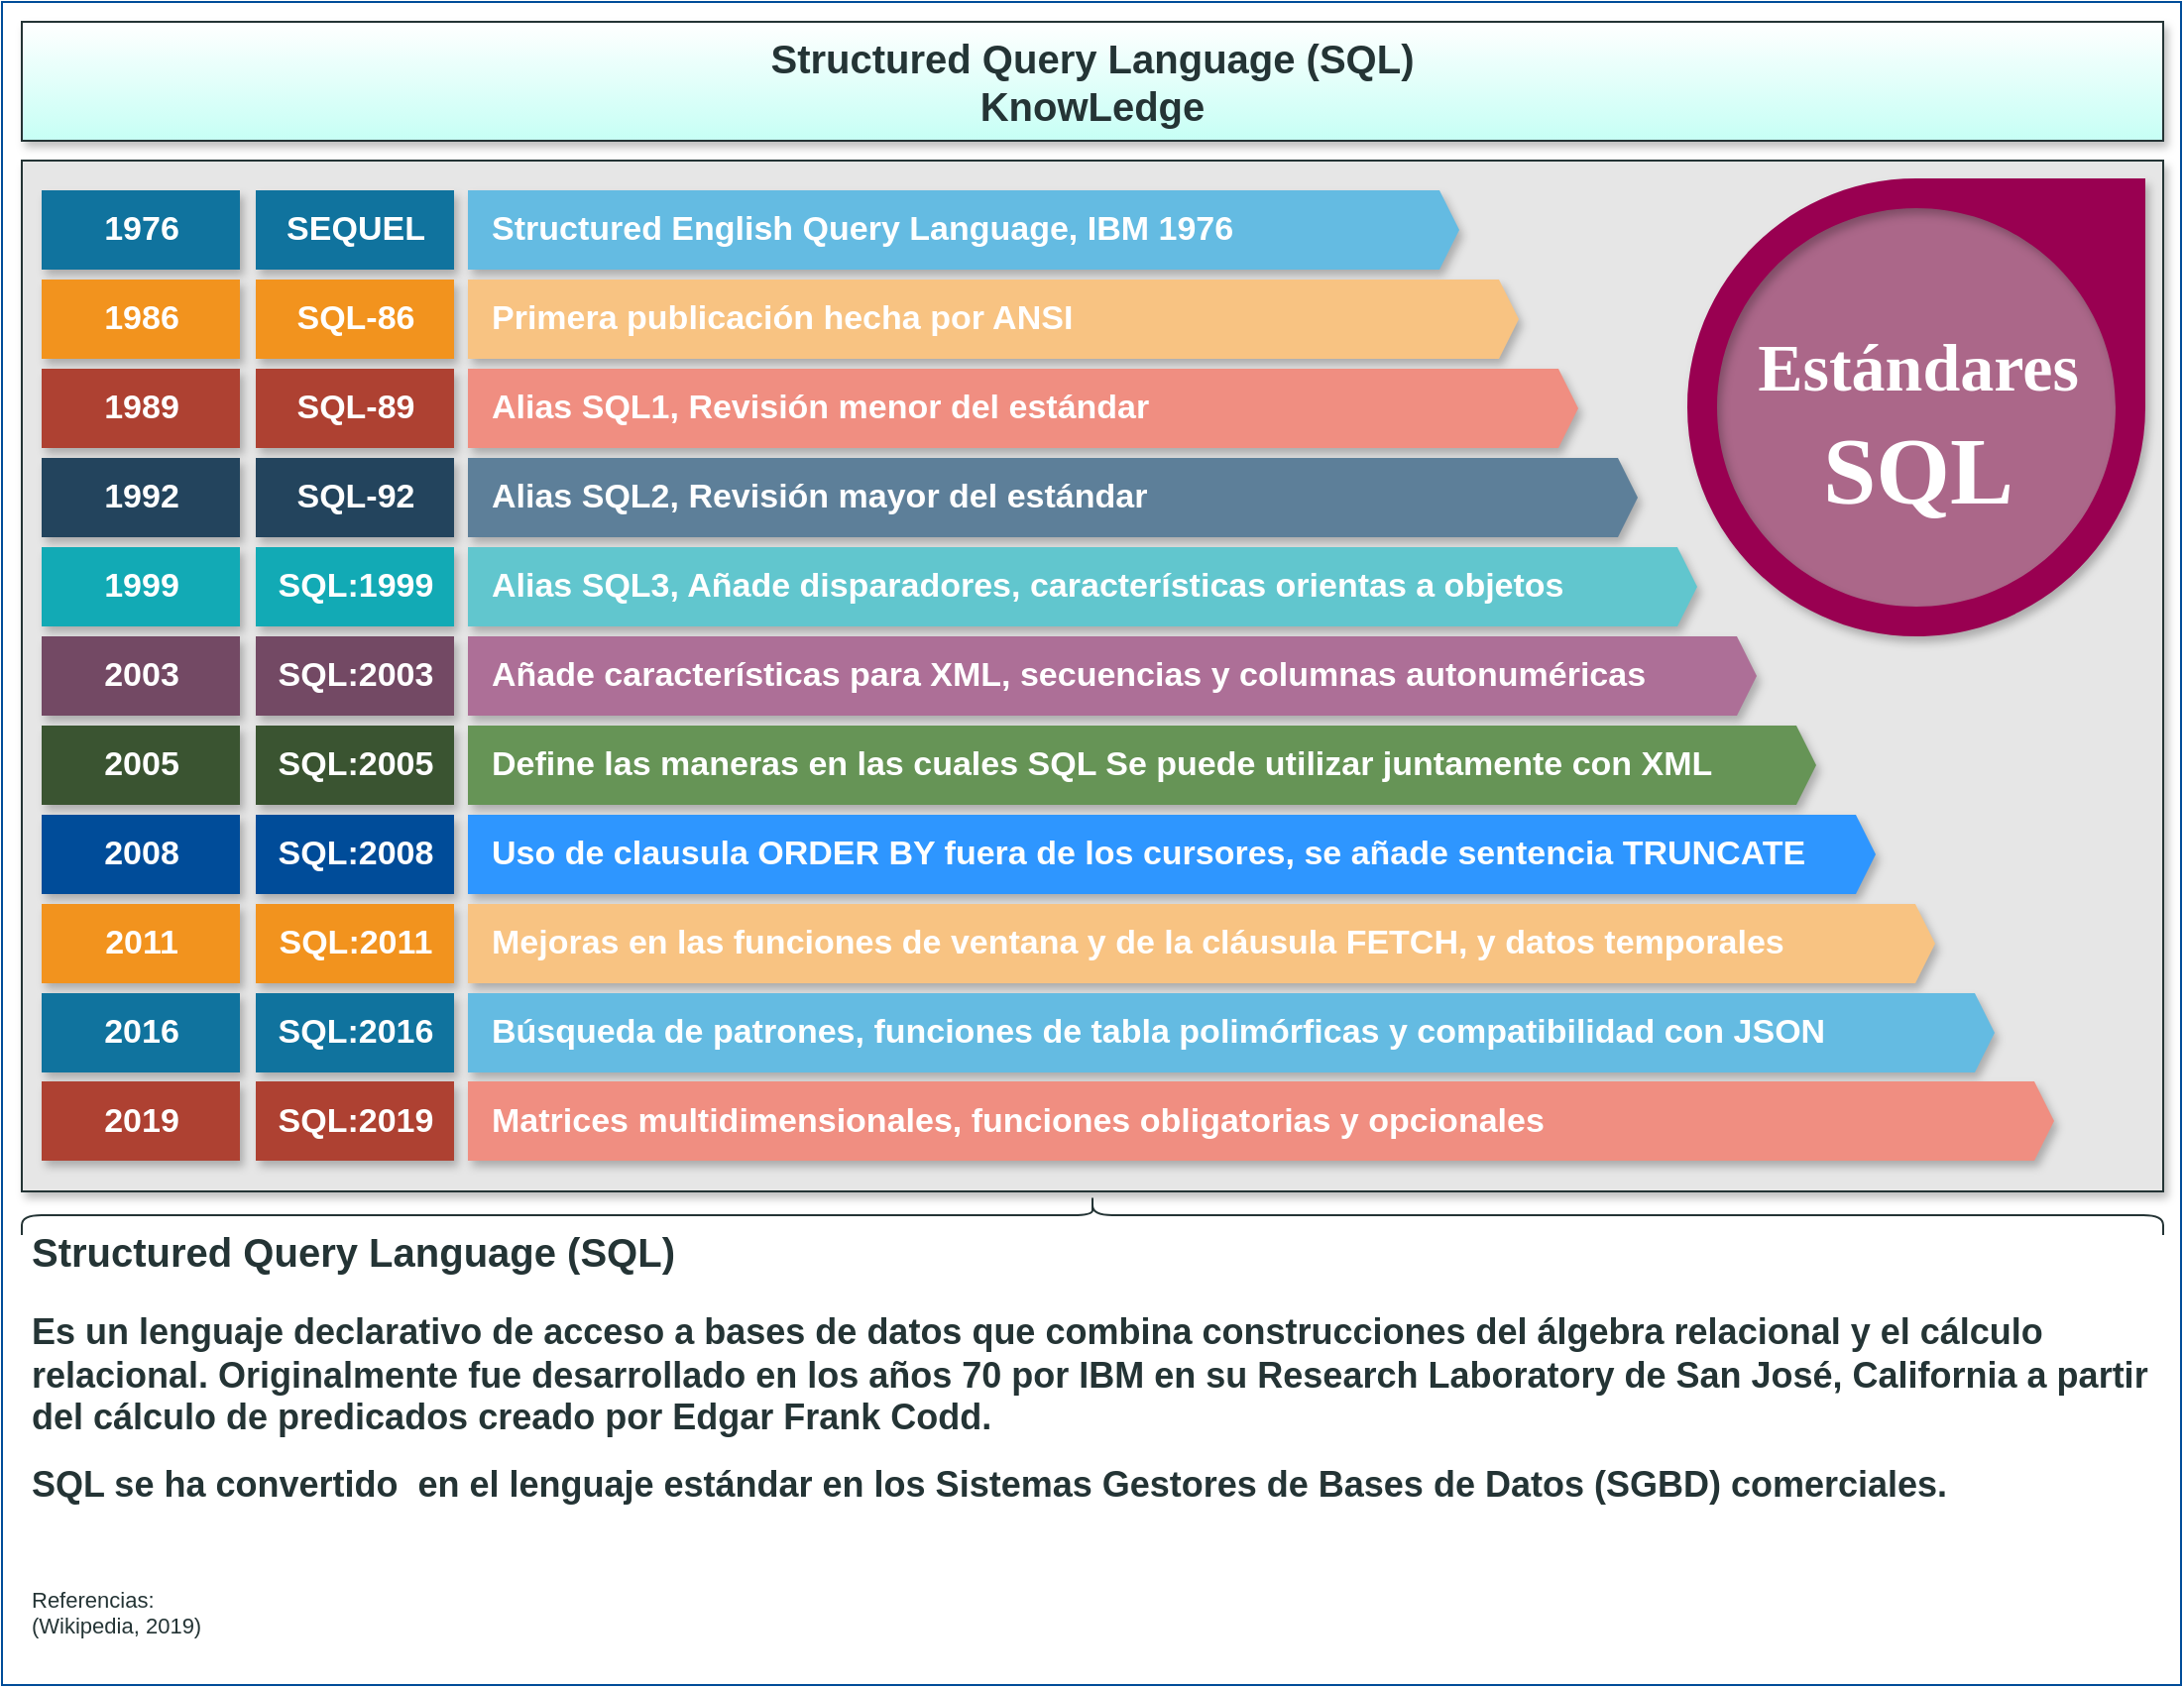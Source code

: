 <mxfile version="12.2.9" type="device" pages="1"><diagram id="uqUdTrJfNBGs61y0IZks" name="Página-2"><mxGraphModel dx="1422" dy="780" grid="1" gridSize="10" guides="1" tooltips="1" connect="1" arrows="1" fold="1" page="1" pageScale="1" pageWidth="1100" pageHeight="850" math="0" shadow="0"><root><mxCell id="0"/><mxCell id="1" parent="0"/><mxCell id="J2irtbzUYVXsajdCg3Qa-5" value="" style="rounded=0;whiteSpace=wrap;html=1;strokeColor=#004C99;fillColor=#ffffff;" parent="1" vertex="1"><mxGeometry width="1099" height="849" as="geometry"/></mxCell><mxCell id="J2irtbzUYVXsajdCg3Qa-2" value="" style="rounded=0;whiteSpace=wrap;html=1;fillColor=#E6E6E6;strokeColor=#243435;align=left;shadow=1;" parent="1" vertex="1"><mxGeometry x="10" y="80" width="1080" height="520" as="geometry"/></mxCell><mxCell id="DFli9VtKAj1G2f2uh9He-74" value="" style="ellipse;whiteSpace=wrap;html=1;aspect=fixed;shadow=1;strokeColor=#734964;fillColor=#AB6789;gradientColor=none;fontFamily=Tahoma;fontSize=20;fontColor=#FFFFFF;align=center;" parent="1" vertex="1"><mxGeometry x="855" y="96" width="213" height="213" as="geometry"/></mxCell><mxCell id="TUErEnzMYkRGm8uFo8WI-1" value="&lt;font&gt;Structured Query Language (SQL)&lt;br&gt;KnowLedge&lt;br&gt;&lt;/font&gt;" style="rounded=0;whiteSpace=wrap;html=1;fillColor=#FFFFFF;strokeColor=#243435;fontStyle=1;fontSize=20;gradientColor=#C6FFF5;gradientDirection=south;shadow=1;fontColor=#243435;" parent="1" vertex="1"><mxGeometry x="10" y="10" width="1080" height="60" as="geometry"/></mxCell><mxCell id="DFli9VtKAj1G2f2uh9He-35" value="1976" style="html=1;fillColor=#10739E;strokeColor=none;shadow=1;fontSize=17;fontColor=#FFFFFF;align=center;fontStyle=1;rounded=0;" parent="1" vertex="1"><mxGeometry x="20" y="95" width="100" height="40" as="geometry"/></mxCell><mxCell id="DFli9VtKAj1G2f2uh9He-36" value="Structured English Query Language, IBM 1976" style="shape=mxgraph.infographic.ribbonSimple;notch1=0;notch2=10;notch=0;html=1;fillColor=#64BBE2;strokeColor=none;shadow=1;fontSize=17;fontColor=#FFFFFF;align=left;spacingLeft=10;fontStyle=1;" parent="1" vertex="1"><mxGeometry x="235" y="95" width="500" height="40" as="geometry"/></mxCell><mxCell id="DFli9VtKAj1G2f2uh9He-37" value="1986" style="html=1;fillColor=#F2931E;strokeColor=none;shadow=1;fontSize=17;fontColor=#FFFFFF;align=center;fontStyle=1;rounded=0;" parent="1" vertex="1"><mxGeometry x="20" y="140" width="100" height="40" as="geometry"/></mxCell><mxCell id="DFli9VtKAj1G2f2uh9He-38" value="Primera publicación hecha por ANSI" style="shape=mxgraph.infographic.ribbonSimple;notch1=0;notch2=10;notch=0;html=1;fillColor=#F8C382;strokeColor=none;shadow=1;fontSize=17;fontColor=#FFFFFF;align=left;spacingLeft=10;fontStyle=1;" parent="1" vertex="1"><mxGeometry x="235" y="140" width="530" height="40" as="geometry"/></mxCell><mxCell id="DFli9VtKAj1G2f2uh9He-39" value="1989" style="html=1;fillColor=#AE4132;strokeColor=none;shadow=1;fontSize=17;fontColor=#FFFFFF;align=center;fontStyle=1;rounded=0;" parent="1" vertex="1"><mxGeometry x="20" y="185" width="100" height="40" as="geometry"/></mxCell><mxCell id="DFli9VtKAj1G2f2uh9He-40" value="Alias SQL1, Revisión menor del estándar" style="shape=mxgraph.infographic.ribbonSimple;notch1=0;notch2=10;notch=0;html=1;fillColor=#F08E81;strokeColor=none;shadow=1;fontSize=17;fontColor=#FFFFFF;align=left;spacingLeft=10;fontStyle=1;" parent="1" vertex="1"><mxGeometry x="235" y="185" width="560" height="40" as="geometry"/></mxCell><mxCell id="DFli9VtKAj1G2f2uh9He-41" value="1992" style="html=1;fillColor=#23445D;strokeColor=none;shadow=1;fontSize=17;fontColor=#FFFFFF;align=center;fontStyle=1;rounded=0;" parent="1" vertex="1"><mxGeometry x="20" y="230" width="100" height="40" as="geometry"/></mxCell><mxCell id="DFli9VtKAj1G2f2uh9He-42" value="Alias SQL2, Revisión mayor del estándar" style="shape=mxgraph.infographic.ribbonSimple;notch1=0;notch2=10;notch=0;html=1;fillColor=#5D7F99;strokeColor=none;shadow=1;fontSize=17;fontColor=#FFFFFF;align=left;spacingLeft=10;fontStyle=1;" parent="1" vertex="1"><mxGeometry x="235" y="230" width="590" height="40" as="geometry"/></mxCell><mxCell id="DFli9VtKAj1G2f2uh9He-43" value="1999" style="html=1;fillColor=#12AAB5;strokeColor=none;shadow=1;fontSize=17;fontColor=#FFFFFF;align=center;fontStyle=1;rounded=0;" parent="1" vertex="1"><mxGeometry x="20" y="275" width="100" height="40" as="geometry"/></mxCell><mxCell id="DFli9VtKAj1G2f2uh9He-44" value="Alias SQL3, Añade disparadores, características orientas a objetos" style="shape=mxgraph.infographic.ribbonSimple;notch1=0;notch2=10;notch=0;html=1;fillColor=#61C6CE;strokeColor=none;shadow=1;fontSize=17;fontColor=#FFFFFF;align=left;spacingLeft=10;fontStyle=1;" parent="1" vertex="1"><mxGeometry x="235" y="275" width="620" height="40" as="geometry"/></mxCell><mxCell id="DFli9VtKAj1G2f2uh9He-45" value="2003" style="html=1;fillColor=#734964;strokeColor=none;shadow=1;fontSize=17;align=center;fontStyle=1;rounded=0;gradientColor=none;fontColor=#FFFFFF;" parent="1" vertex="1"><mxGeometry x="20" y="320" width="100" height="40" as="geometry"/></mxCell><mxCell id="DFli9VtKAj1G2f2uh9He-46" value="Añade características para XML, secuencias y columnas autonuméricas " style="shape=mxgraph.infographic.ribbonSimple;notch1=0;notch2=10;notch=0;html=1;fillColor=#AD6F97;strokeColor=none;shadow=1;fontSize=17;fontColor=#FFFFFF;align=left;fontStyle=1;rounded=0;gradientColor=none;spacingLeft=10;" parent="1" vertex="1"><mxGeometry x="235" y="320" width="650" height="40" as="geometry"/></mxCell><mxCell id="DFli9VtKAj1G2f2uh9He-47" value="2005" style="html=1;fillColor=#3A5431;strokeColor=none;shadow=1;fontSize=17;fontColor=#ffffff;align=center;fontStyle=1;rounded=0;" parent="1" vertex="1"><mxGeometry x="20" y="365" width="100" height="40" as="geometry"/></mxCell><mxCell id="DFli9VtKAj1G2f2uh9He-48" value="Define las maneras en las cuales SQL Se puede utilizar juntamente con XML" style="shape=mxgraph.infographic.ribbonSimple;notch1=0;notch2=10;notch=0;html=1;fillColor=#669456;strokeColor=none;shadow=1;fontSize=17;fontColor=#ffffff;align=left;fontStyle=1;rounded=0;spacingLeft=10;" parent="1" vertex="1"><mxGeometry x="235" y="365" width="680" height="40" as="geometry"/></mxCell><mxCell id="DFli9VtKAj1G2f2uh9He-49" value="2008" style="html=1;fillColor=#004C99;strokeColor=none;shadow=1;fontSize=17;fontColor=#FFFFFF;align=center;fontStyle=1;rounded=0;" parent="1" vertex="1"><mxGeometry x="20" y="410" width="100" height="40" as="geometry"/></mxCell><mxCell id="DFli9VtKAj1G2f2uh9He-50" value="Uso de clausula ORDER BY fuera de los cursores, se añade sentencia TRUNCATE" style="shape=mxgraph.infographic.ribbonSimple;notch1=0;notch2=10;notch=0;html=1;fillColor=#2E96FF;strokeColor=none;shadow=1;fontSize=17;fontColor=#FFFFFF;align=left;fontStyle=1;rounded=0;spacingLeft=10;" parent="1" vertex="1"><mxGeometry x="235" y="410" width="710" height="40" as="geometry"/></mxCell><mxCell id="DFli9VtKAj1G2f2uh9He-51" value="2011" style="html=1;fillColor=#F2931E;strokeColor=none;shadow=1;fontSize=17;fontColor=#FFFFFF;align=center;fontStyle=1;rounded=0;" parent="1" vertex="1"><mxGeometry x="20" y="455" width="100" height="40" as="geometry"/></mxCell><mxCell id="DFli9VtKAj1G2f2uh9He-52" value="Mejoras en las funciones de ventana y de la cláusula FETCH, y datos temporales" style="shape=mxgraph.infographic.ribbonSimple;notch1=0;notch2=10;notch=0;html=1;fillColor=#F8C382;strokeColor=none;shadow=1;fontSize=17;fontColor=#FFFFFF;align=left;spacingLeft=10;fontStyle=1;" parent="1" vertex="1"><mxGeometry x="235" y="455" width="740" height="40" as="geometry"/></mxCell><mxCell id="DFli9VtKAj1G2f2uh9He-53" value="2016" style="html=1;fillColor=#10739E;strokeColor=none;shadow=1;fontSize=17;fontColor=#FFFFFF;align=center;fontStyle=1;rounded=0;" parent="1" vertex="1"><mxGeometry x="20" y="500" width="100" height="40" as="geometry"/></mxCell><mxCell id="DFli9VtKAj1G2f2uh9He-54" value="Búsqueda de patrones, funciones de tabla polimórficas y compatibilidad con JSON" style="shape=mxgraph.infographic.ribbonSimple;notch1=0;notch2=10;notch=0;html=1;fillColor=#64BBE2;strokeColor=none;shadow=1;fontSize=17;fontColor=#FFFFFF;align=left;spacingLeft=10;fontStyle=1;" parent="1" vertex="1"><mxGeometry x="235" y="500" width="770" height="40" as="geometry"/></mxCell><mxCell id="DFli9VtKAj1G2f2uh9He-55" value="SEQUEL" style="html=1;fillColor=#10739E;strokeColor=none;shadow=1;fontSize=17;fontColor=#FFFFFF;align=center;fontStyle=1;rounded=0;" parent="1" vertex="1"><mxGeometry x="128" y="95" width="100" height="40" as="geometry"/></mxCell><mxCell id="DFli9VtKAj1G2f2uh9He-56" value="SQL-86" style="html=1;fillColor=#F2931E;strokeColor=none;shadow=1;fontSize=17;fontColor=#FFFFFF;align=center;fontStyle=1;rounded=0;" parent="1" vertex="1"><mxGeometry x="128" y="140" width="100" height="40" as="geometry"/></mxCell><mxCell id="DFli9VtKAj1G2f2uh9He-57" value="SQL-89" style="html=1;fillColor=#AE4132;strokeColor=none;shadow=1;fontSize=17;fontColor=#FFFFFF;align=center;fontStyle=1;rounded=0;" parent="1" vertex="1"><mxGeometry x="128" y="185" width="100" height="40" as="geometry"/></mxCell><mxCell id="DFli9VtKAj1G2f2uh9He-58" value="SQL-92" style="html=1;fillColor=#23445D;strokeColor=none;shadow=1;fontSize=17;fontColor=#FFFFFF;align=center;fontStyle=1;rounded=0;" parent="1" vertex="1"><mxGeometry x="128" y="230" width="100" height="40" as="geometry"/></mxCell><mxCell id="DFli9VtKAj1G2f2uh9He-59" value="SQL:1999" style="html=1;fillColor=#12AAB5;strokeColor=none;shadow=1;fontSize=17;fontColor=#FFFFFF;align=center;fontStyle=1;rounded=0;" parent="1" vertex="1"><mxGeometry x="128" y="275" width="100" height="40" as="geometry"/></mxCell><mxCell id="DFli9VtKAj1G2f2uh9He-60" value="SQL:2003" style="html=1;fillColor=#734964;strokeColor=none;shadow=1;fontSize=17;fontColor=#FFFFFF;align=center;fontStyle=1;rounded=0;gradientColor=none;" parent="1" vertex="1"><mxGeometry x="128" y="320" width="100" height="40" as="geometry"/></mxCell><mxCell id="DFli9VtKAj1G2f2uh9He-61" value="SQL:2005" style="html=1;fillColor=#3A5431;strokeColor=none;shadow=1;fontSize=17;fontColor=#ffffff;align=center;fontStyle=1;rounded=0;" parent="1" vertex="1"><mxGeometry x="128" y="365" width="100" height="40" as="geometry"/></mxCell><mxCell id="DFli9VtKAj1G2f2uh9He-62" value="SQL:2008" style="html=1;fillColor=#004C99;strokeColor=none;shadow=1;fontSize=17;fontColor=#FFFFFF;align=center;fontStyle=1;rounded=0;" parent="1" vertex="1"><mxGeometry x="128" y="410" width="100" height="40" as="geometry"/></mxCell><mxCell id="DFli9VtKAj1G2f2uh9He-63" value="SQL:2011" style="html=1;fillColor=#F2931E;strokeColor=none;shadow=1;fontSize=17;fontColor=#FFFFFF;align=center;fontStyle=1;rounded=0;" parent="1" vertex="1"><mxGeometry x="128" y="455" width="100" height="40" as="geometry"/></mxCell><mxCell id="DFli9VtKAj1G2f2uh9He-64" value="SQL:2016" style="html=1;fillColor=#10739E;strokeColor=none;shadow=1;fontSize=17;fontColor=#FFFFFF;align=center;fontStyle=1;rounded=0;" parent="1" vertex="1"><mxGeometry x="128" y="500" width="100" height="40" as="geometry"/></mxCell><mxCell id="DFli9VtKAj1G2f2uh9He-75" value="&lt;div style=&quot;font-size: 48px&quot;&gt;&lt;br style=&quot;font-size: 48px&quot;&gt;&lt;/div&gt;&lt;div style=&quot;font-size: 48px&quot;&gt;&lt;font style=&quot;font-size: 34px&quot;&gt;Estándares&lt;/font&gt;&lt;/div&gt;&lt;div style=&quot;font-size: 48px&quot;&gt;SQL&lt;/div&gt;" style="verticalLabelPosition=middle;verticalAlign=middle;html=1;shape=mxgraph.infographic.circularCallout;dy=15;fillColor=#990051;strokeColor=none;labelPosition=center;align=center;fontColor=#FFFFFF;fontStyle=1;fontSize=24;shadow=1;aspect=fixed;spacingTop=-52;fontFamily=Tahoma;" parent="1" vertex="1"><mxGeometry x="850" y="89" width="231" height="231" as="geometry"/></mxCell><mxCell id="ICSluVur6X0zo5pjnMmw-2" value="" style="shape=curlyBracket;whiteSpace=wrap;html=1;rounded=1;strokeColor=#243435;fillColor=#E6E6E6;rotation=90;" vertex="1" parent="1"><mxGeometry x="540" y="72" width="20" height="1080" as="geometry"/></mxCell><mxCell id="ICSluVur6X0zo5pjnMmw-3" value="&lt;h1&gt;&lt;span style=&quot;font-size: 20px&quot;&gt;Structured Query Language (SQL)&lt;/span&gt;&lt;br&gt;&lt;/h1&gt;&lt;h1 style=&quot;font-size: 18px&quot;&gt;Es un lenguaje declarativo de acceso a bases de datos que combina construcciones del álgebra relacional y el cálculo relacional. Originalmente fue desarrollado en los años 70 por IBM en su Research Laboratory de San José, California a partir del cálculo de predicados creado por Edgar Frank Codd.&amp;nbsp;&lt;/h1&gt;&lt;h1 style=&quot;font-size: 18px&quot;&gt;&lt;span&gt;SQL se ha convertido&amp;nbsp; en el lenguaje estándar en los Sistemas Gestores de Bases de Datos (SGBD) comerciales.&lt;/span&gt;&lt;/h1&gt;&lt;div&gt;&lt;br&gt;&lt;/div&gt;&lt;div&gt;&lt;br&gt;&lt;/div&gt;&lt;div style=&quot;font-size: 11px&quot; align=&quot;left&quot;&gt;&lt;font style=&quot;font-size: 11px&quot;&gt;Referencias:&lt;/font&gt;&lt;font style=&quot;font-size: 11px&quot;&gt;&lt;span&gt;&lt;br&gt;&lt;/span&gt;&lt;/font&gt;&lt;/div&gt;&lt;div style=&quot;font-size: 11px&quot; align=&quot;left&quot;&gt;&lt;font style=&quot;font-size: 11px&quot;&gt;&lt;span&gt;(Wikipedia, 2019)&lt;/span&gt;&lt;/font&gt;&lt;/div&gt;" style="text;html=1;strokeColor=none;fillColor=none;spacing=5;spacingTop=-20;whiteSpace=wrap;overflow=hidden;rounded=0;shadow=1;fontColor=#243435;" vertex="1" parent="1"><mxGeometry x="10" y="610" width="1080" height="230" as="geometry"/></mxCell><mxCell id="ICSluVur6X0zo5pjnMmw-5" value="2019" style="html=1;fillColor=#AE4132;strokeColor=none;shadow=1;fontSize=17;fontColor=#FFFFFF;align=center;fontStyle=1;rounded=0;" vertex="1" parent="1"><mxGeometry x="20" y="544.5" width="100" height="40" as="geometry"/></mxCell><mxCell id="ICSluVur6X0zo5pjnMmw-6" value="Matrices &lt;span class=&quot;tlid-translation translation&quot; lang=&quot;es&quot;&gt;multidimensionales&lt;/span&gt;, f&lt;span class=&quot;tlid-translation translation&quot; lang=&quot;es&quot;&gt;unciones obligatorias y opcionales&lt;/span&gt;" style="shape=mxgraph.infographic.ribbonSimple;notch1=0;notch2=10;notch=0;html=1;fillColor=#F08E81;strokeColor=none;shadow=1;fontSize=17;fontColor=#FFFFFF;align=left;spacingLeft=10;fontStyle=1;" vertex="1" parent="1"><mxGeometry x="235" y="544.5" width="800" height="40" as="geometry"/></mxCell><mxCell id="ICSluVur6X0zo5pjnMmw-7" value="SQL:2019" style="html=1;fillColor=#AE4132;strokeColor=none;shadow=1;fontSize=17;fontColor=#FFFFFF;align=center;fontStyle=1;rounded=0;" vertex="1" parent="1"><mxGeometry x="128" y="544.5" width="100" height="40" as="geometry"/></mxCell></root></mxGraphModel></diagram></mxfile>